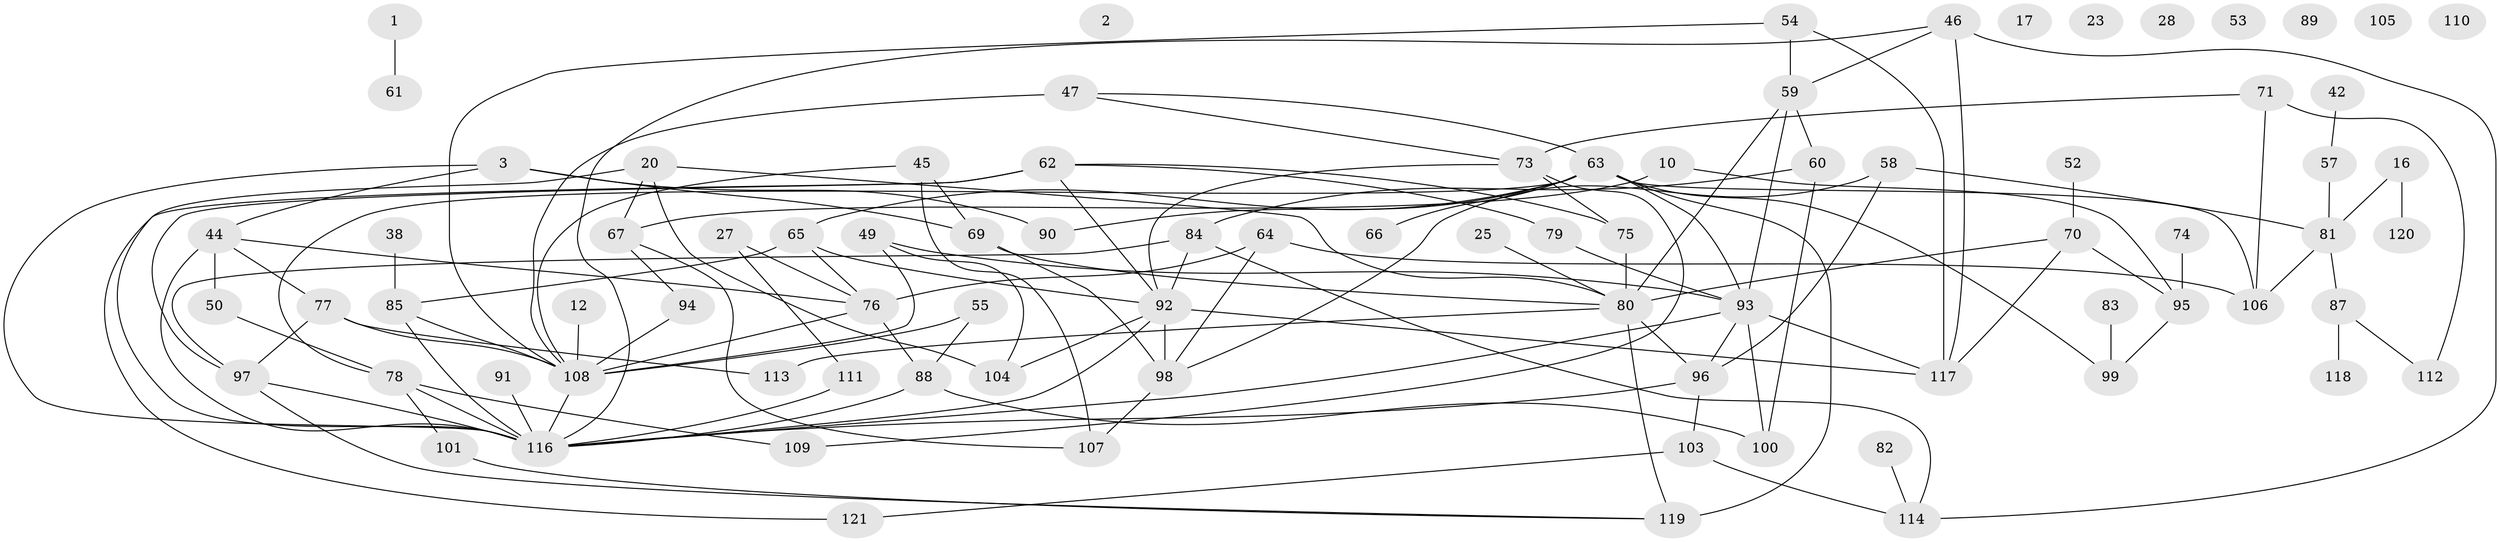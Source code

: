 // original degree distribution, {1: 0.12396694214876033, 0: 0.06611570247933884, 6: 0.04132231404958678, 2: 0.17355371900826447, 5: 0.06611570247933884, 3: 0.2892561983471074, 8: 0.01652892561983471, 4: 0.19834710743801653, 7: 0.01652892561983471, 10: 0.008264462809917356}
// Generated by graph-tools (version 1.1) at 2025/44/03/04/25 21:44:12]
// undirected, 84 vertices, 132 edges
graph export_dot {
graph [start="1"]
  node [color=gray90,style=filled];
  1;
  2;
  3;
  10;
  12;
  16;
  17;
  20;
  23;
  25;
  27;
  28;
  38;
  42;
  44 [super="+34"];
  45;
  46;
  47;
  49;
  50;
  52;
  53;
  54;
  55;
  57;
  58;
  59 [super="+19"];
  60;
  61;
  62;
  63 [super="+6+9"];
  64 [super="+37"];
  65 [super="+32"];
  66;
  67 [super="+8"];
  69 [super="+56"];
  70;
  71;
  73 [super="+33"];
  74;
  75;
  76;
  77;
  78 [super="+40"];
  79;
  80 [super="+43"];
  81;
  82;
  83;
  84;
  85 [super="+26+14"];
  87;
  88;
  89;
  90;
  91;
  92 [super="+39"];
  93 [super="+29"];
  94;
  95;
  96;
  97 [super="+7"];
  98 [super="+11"];
  99;
  100;
  101;
  103;
  104;
  105;
  106 [super="+5"];
  107;
  108 [super="+68+72"];
  109;
  110;
  111;
  112;
  113 [super="+22"];
  114;
  116 [super="+4+24+30+102+86"];
  117 [super="+48"];
  118;
  119 [super="+115"];
  120;
  121;
  1 -- 61;
  3 -- 69 [weight=2];
  3 -- 90;
  3 -- 44;
  3 -- 116 [weight=2];
  10 -- 95;
  10 -- 67;
  12 -- 108 [weight=2];
  16 -- 81;
  16 -- 120;
  20 -- 67 [weight=2];
  20 -- 80;
  20 -- 104;
  20 -- 116;
  25 -- 80;
  27 -- 76;
  27 -- 111;
  38 -- 85;
  42 -- 57;
  44 -- 50;
  44 -- 76;
  44 -- 77;
  44 -- 116;
  45 -- 69;
  45 -- 107;
  45 -- 108;
  46 -- 59;
  46 -- 114;
  46 -- 116;
  46 -- 117;
  47 -- 73;
  47 -- 108 [weight=2];
  47 -- 63;
  49 -- 104;
  49 -- 108;
  49 -- 93;
  50 -- 78;
  52 -- 70;
  54 -- 108;
  54 -- 117;
  54 -- 59;
  55 -- 88;
  55 -- 108;
  57 -- 81;
  58 -- 81;
  58 -- 96;
  58 -- 98;
  59 -- 60;
  59 -- 80;
  59 -- 93;
  60 -- 84;
  60 -- 100;
  62 -- 75;
  62 -- 79;
  62 -- 92;
  62 -- 97 [weight=2];
  62 -- 121;
  63 -- 78;
  63 -- 119 [weight=3];
  63 -- 65;
  63 -- 99;
  63 -- 66;
  63 -- 90;
  63 -- 106 [weight=2];
  63 -- 93;
  64 -- 98;
  64 -- 106;
  64 -- 76;
  65 -- 76 [weight=2];
  65 -- 92 [weight=2];
  65 -- 85;
  67 -- 94;
  67 -- 107;
  69 -- 80;
  69 -- 98;
  70 -- 80;
  70 -- 95;
  70 -- 117;
  71 -- 73;
  71 -- 106;
  71 -- 112;
  73 -- 75;
  73 -- 109;
  73 -- 92;
  74 -- 95;
  75 -- 80;
  76 -- 88;
  76 -- 108 [weight=4];
  77 -- 113;
  77 -- 97;
  77 -- 108;
  78 -- 116;
  78 -- 109;
  78 -- 101;
  79 -- 93;
  80 -- 119;
  80 -- 113;
  80 -- 96;
  81 -- 87;
  81 -- 106;
  82 -- 114;
  83 -- 99;
  84 -- 114;
  84 -- 97;
  84 -- 92;
  85 -- 108;
  85 -- 116;
  87 -- 112;
  87 -- 118;
  88 -- 100;
  88 -- 116;
  91 -- 116;
  92 -- 104;
  92 -- 116 [weight=2];
  92 -- 98;
  92 -- 117;
  93 -- 96;
  93 -- 100;
  93 -- 117;
  93 -- 116;
  94 -- 108;
  95 -- 99;
  96 -- 103;
  96 -- 116;
  97 -- 119;
  97 -- 116;
  98 -- 107;
  101 -- 119;
  103 -- 114;
  103 -- 121;
  108 -- 116;
  111 -- 116;
}
